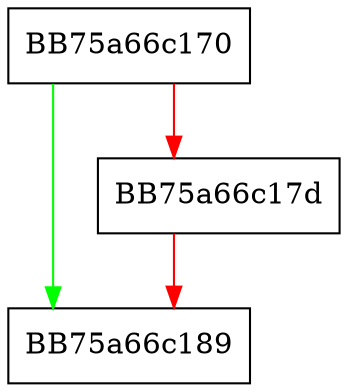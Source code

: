 digraph ResetValueEnum {
  node [shape="box"];
  graph [splines=ortho];
  BB75a66c170 -> BB75a66c189 [color="green"];
  BB75a66c170 -> BB75a66c17d [color="red"];
  BB75a66c17d -> BB75a66c189 [color="red"];
}